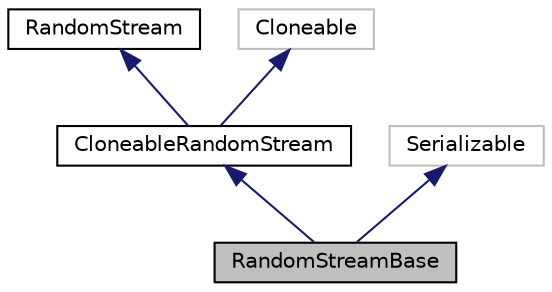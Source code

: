 digraph "RandomStreamBase"
{
 // INTERACTIVE_SVG=YES
  bgcolor="transparent";
  edge [fontname="Helvetica",fontsize="10",labelfontname="Helvetica",labelfontsize="10"];
  node [fontname="Helvetica",fontsize="10",shape=record];
  Node20 [label="RandomStreamBase",height=0.2,width=0.4,color="black", fillcolor="grey75", style="filled", fontcolor="black"];
  Node21 -> Node20 [dir="back",color="midnightblue",fontsize="10",style="solid",fontname="Helvetica"];
  Node21 [label="CloneableRandomStream",height=0.2,width=0.4,color="black",URL="$d1/d5f/interfaceumontreal_1_1ssj_1_1rng_1_1CloneableRandomStream.html",tooltip="CloneableRandomStream extends RandomStream and Cloneable. "];
  Node22 -> Node21 [dir="back",color="midnightblue",fontsize="10",style="solid",fontname="Helvetica"];
  Node22 [label="RandomStream",height=0.2,width=0.4,color="black",URL="$d1/d7c/interfaceumontreal_1_1ssj_1_1rng_1_1RandomStream.html",tooltip="This interface defines the basic structures to handle multiple streams of uniform (pseudo)random numb..."];
  Node23 -> Node21 [dir="back",color="midnightblue",fontsize="10",style="solid",fontname="Helvetica"];
  Node23 [label="Cloneable",height=0.2,width=0.4,color="grey75"];
  Node24 -> Node20 [dir="back",color="midnightblue",fontsize="10",style="solid",fontname="Helvetica"];
  Node24 [label="Serializable",height=0.2,width=0.4,color="grey75"];
}
